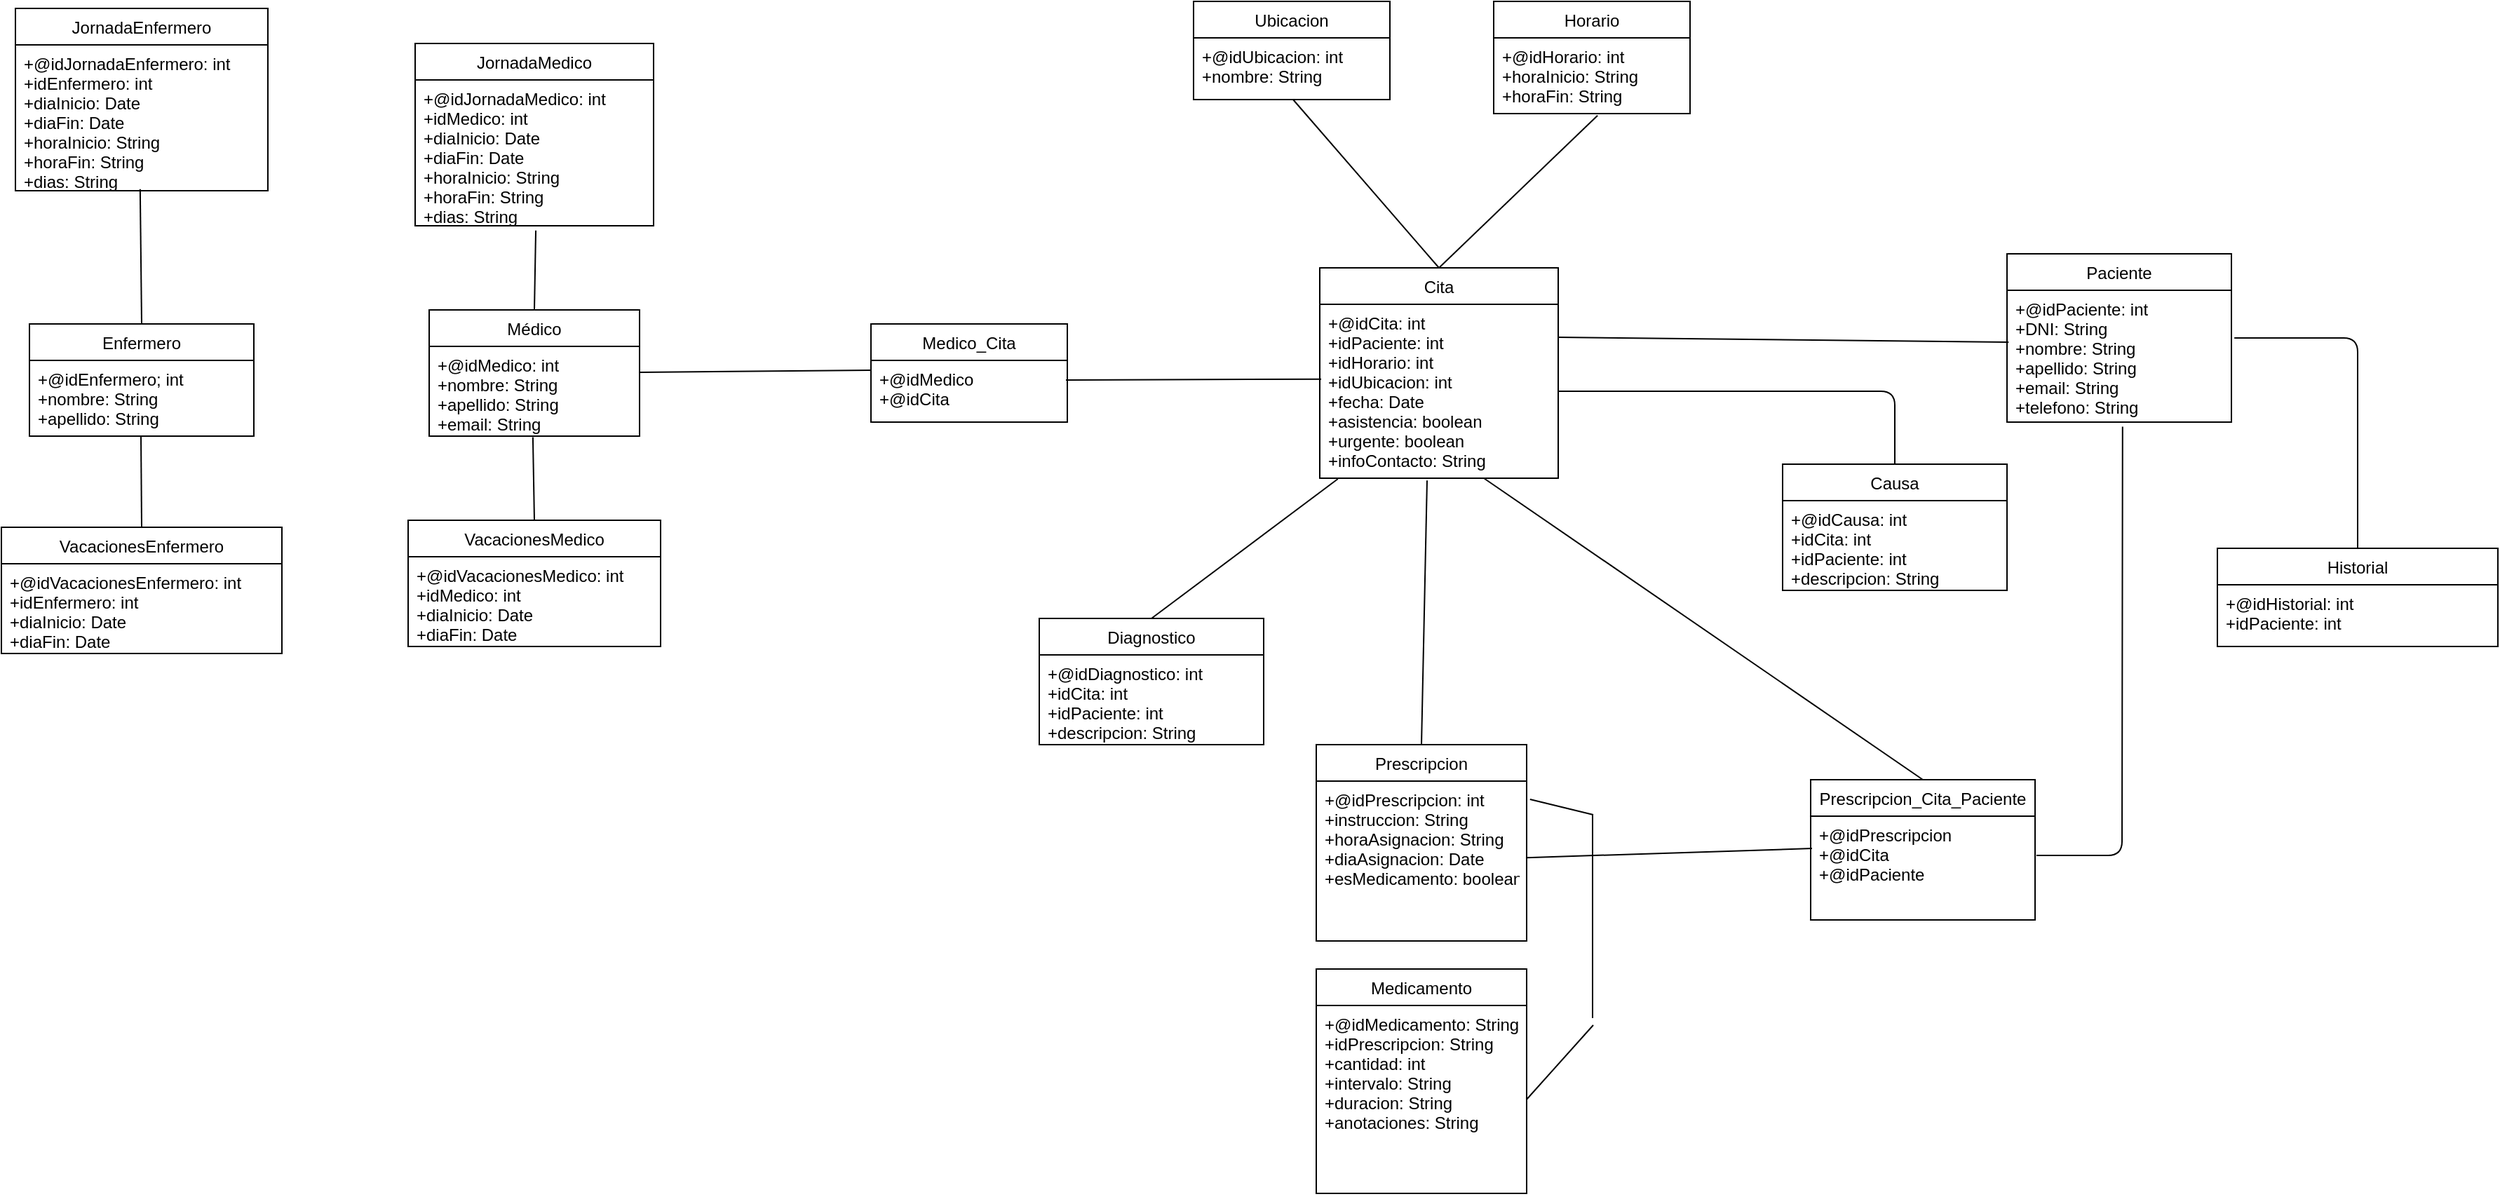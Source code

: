 <mxfile version="13.8.0" type="google"><diagram id="C5RBs43oDa-KdzZeNtuy" name="Page-1"><mxGraphModel dx="2500" dy="2065" grid="1" gridSize="10" guides="1" tooltips="1" connect="1" arrows="1" fold="1" page="1" pageScale="1" pageWidth="827" pageHeight="1169" math="0" shadow="0"><root><mxCell id="WIyWlLk6GJQsqaUBKTNV-0"/><mxCell id="WIyWlLk6GJQsqaUBKTNV-1" parent="WIyWlLk6GJQsqaUBKTNV-0"/><mxCell id="3wOsAH_iq0aw0lzvKRQ2-39" value="" style="endArrow=none;html=1;entryX=0.007;entryY=0.393;entryDx=0;entryDy=0;entryPerimeter=0;" parent="WIyWlLk6GJQsqaUBKTNV-1" target="3wOsAH_iq0aw0lzvKRQ2-5" edge="1"><mxGeometry width="50" height="50" relative="1" as="geometry"><mxPoint x="460" y="219.5" as="sourcePoint"/><mxPoint x="530" y="219.5" as="targetPoint"/></mxGeometry></mxCell><mxCell id="3wOsAH_iq0aw0lzvKRQ2-40" value="" style="endArrow=none;html=1;entryX=0.5;entryY=0;entryDx=0;entryDy=0;exitX=1.013;exitY=0.362;exitDx=0;exitDy=0;exitPerimeter=0;" parent="WIyWlLk6GJQsqaUBKTNV-1" source="3wOsAH_iq0aw0lzvKRQ2-5" target="3wOsAH_iq0aw0lzvKRQ2-25" edge="1"><mxGeometry width="50" height="50" relative="1" as="geometry"><mxPoint x="1030" y="210" as="sourcePoint"/><mxPoint x="750" y="100" as="targetPoint"/><Array as="points"><mxPoint x="1030" y="220"/></Array></mxGeometry></mxCell><mxCell id="3wOsAH_iq0aw0lzvKRQ2-49" value="" style="endArrow=none;html=1;exitX=1.016;exitY=0.114;exitDx=0;exitDy=0;exitPerimeter=0;" parent="WIyWlLk6GJQsqaUBKTNV-1" source="3wOsAH_iq0aw0lzvKRQ2-22" edge="1"><mxGeometry width="50" height="50" relative="1" as="geometry"><mxPoint x="434.5" y="544.5" as="sourcePoint"/><mxPoint x="485" y="560" as="targetPoint"/></mxGeometry></mxCell><mxCell id="3wOsAH_iq0aw0lzvKRQ2-50" value="" style="endArrow=none;html=1;" parent="WIyWlLk6GJQsqaUBKTNV-1" edge="1"><mxGeometry width="50" height="50" relative="1" as="geometry"><mxPoint x="484.5" y="705" as="sourcePoint"/><mxPoint x="484.5" y="560" as="targetPoint"/></mxGeometry></mxCell><mxCell id="3wOsAH_iq0aw0lzvKRQ2-51" value="" style="endArrow=none;html=1;exitX=1;exitY=0.5;exitDx=0;exitDy=0;" parent="WIyWlLk6GJQsqaUBKTNV-1" source="3wOsAH_iq0aw0lzvKRQ2-30" edge="1"><mxGeometry width="50" height="50" relative="1" as="geometry"><mxPoint x="434.5" y="690" as="sourcePoint"/><mxPoint x="485" y="710" as="targetPoint"/></mxGeometry></mxCell><mxCell id="3wOsAH_iq0aw0lzvKRQ2-52" value="" style="endArrow=none;html=1;exitX=0.5;exitY=0;exitDx=0;exitDy=0;entryX=0.45;entryY=1.013;entryDx=0;entryDy=0;entryPerimeter=0;" parent="WIyWlLk6GJQsqaUBKTNV-1" source="3wOsAH_iq0aw0lzvKRQ2-21" target="3wOsAH_iq0aw0lzvKRQ2-9" edge="1"><mxGeometry width="50" height="50" relative="1" as="geometry"><mxPoint x="754" y="330" as="sourcePoint"/><mxPoint x="754" y="270" as="targetPoint"/></mxGeometry></mxCell><mxCell id="aL2Meq8TaFpPGnKe9jHd-9" value="" style="endArrow=none;html=1;" parent="WIyWlLk6GJQsqaUBKTNV-1" edge="1"><mxGeometry width="50" height="50" relative="1" as="geometry"><mxPoint x="-550" y="355" as="sourcePoint"/><mxPoint x="-550.5" y="290" as="targetPoint"/></mxGeometry></mxCell><mxCell id="aL2Meq8TaFpPGnKe9jHd-10" value="" style="endArrow=none;html=1;exitX=0.5;exitY=0;exitDx=0;exitDy=0;entryX=0.493;entryY=1.012;entryDx=0;entryDy=0;entryPerimeter=0;" parent="WIyWlLk6GJQsqaUBKTNV-1" source="aL2Meq8TaFpPGnKe9jHd-0" target="3wOsAH_iq0aw0lzvKRQ2-1" edge="1"><mxGeometry width="50" height="50" relative="1" as="geometry"><mxPoint x="-270.5" y="350" as="sourcePoint"/><mxPoint x="-270" y="320" as="targetPoint"/></mxGeometry></mxCell><mxCell id="aL2Meq8TaFpPGnKe9jHd-11" value="" style="endArrow=none;html=1;exitX=0.5;exitY=0;exitDx=0;exitDy=0;entryX=0.506;entryY=1.032;entryDx=0;entryDy=0;entryPerimeter=0;" parent="WIyWlLk6GJQsqaUBKTNV-1" source="3wOsAH_iq0aw0lzvKRQ2-0" target="3wOsAH_iq0aw0lzvKRQ2-17" edge="1"><mxGeometry width="50" height="50" relative="1" as="geometry"><mxPoint x="-270.5" y="190" as="sourcePoint"/><mxPoint x="-268" y="160" as="targetPoint"/></mxGeometry></mxCell><mxCell id="aL2Meq8TaFpPGnKe9jHd-16" value="" style="endArrow=none;html=1;exitX=0.5;exitY=0;exitDx=0;exitDy=0;entryX=0.076;entryY=1.004;entryDx=0;entryDy=0;entryPerimeter=0;" parent="WIyWlLk6GJQsqaUBKTNV-1" source="aL2Meq8TaFpPGnKe9jHd-12" target="3wOsAH_iq0aw0lzvKRQ2-9" edge="1"><mxGeometry width="50" height="50" relative="1" as="geometry"><mxPoint x="330" y="370" as="sourcePoint"/><mxPoint x="380" y="320" as="targetPoint"/><Array as="points"/></mxGeometry></mxCell><mxCell id="WtfZvFmU4eDFz0hqFm3u-0" value="" style="endArrow=none;html=1;entryX=0.494;entryY=0.989;entryDx=0;entryDy=0;entryPerimeter=0;" parent="WIyWlLk6GJQsqaUBKTNV-1" target="aL2Meq8TaFpPGnKe9jHd-5" edge="1"><mxGeometry width="50" height="50" relative="1" as="geometry"><mxPoint x="-550" y="210" as="sourcePoint"/><mxPoint x="-548" y="125" as="targetPoint"/></mxGeometry></mxCell><mxCell id="3wOsAH_iq0aw0lzvKRQ2-0" value="Médico" style="swimlane;fontStyle=0;childLayout=stackLayout;horizontal=1;startSize=26;fillColor=none;horizontalStack=0;resizeParent=1;resizeParentMax=0;resizeLast=0;collapsible=1;marginBottom=0;" parent="WIyWlLk6GJQsqaUBKTNV-1" vertex="1"><mxGeometry x="-345" y="200" width="150" height="90" as="geometry"/></mxCell><mxCell id="3wOsAH_iq0aw0lzvKRQ2-1" value="+@idMedico: int&#10;+nombre: String&#10;+apellido: String&#10;+email: String" style="text;strokeColor=none;fillColor=none;align=left;verticalAlign=top;spacingLeft=4;spacingRight=4;overflow=hidden;rotatable=0;points=[[0,0.5],[1,0.5]];portConstraint=eastwest;" parent="3wOsAH_iq0aw0lzvKRQ2-0" vertex="1"><mxGeometry y="26" width="150" height="64" as="geometry"/></mxCell><mxCell id="3wOsAH_iq0aw0lzvKRQ2-16" value="JornadaMedico" style="swimlane;fontStyle=0;childLayout=stackLayout;horizontal=1;startSize=26;fillColor=none;horizontalStack=0;resizeParent=1;resizeParentMax=0;resizeLast=0;collapsible=1;marginBottom=0;" parent="WIyWlLk6GJQsqaUBKTNV-1" vertex="1"><mxGeometry x="-355" y="10" width="170" height="130" as="geometry"/></mxCell><mxCell id="3wOsAH_iq0aw0lzvKRQ2-17" value="+@idJornadaMedico: int&#10;+idMedico: int&#10;+diaInicio: Date&#10;+diaFin: Date&#10;+horaInicio: String&#10;+horaFin: String&#10;+dias: String" style="text;strokeColor=none;fillColor=none;align=left;verticalAlign=top;spacingLeft=4;spacingRight=4;overflow=hidden;rotatable=0;points=[[0,0.5],[1,0.5]];portConstraint=eastwest;" parent="3wOsAH_iq0aw0lzvKRQ2-16" vertex="1"><mxGeometry y="26" width="170" height="104" as="geometry"/></mxCell><mxCell id="aL2Meq8TaFpPGnKe9jHd-0" value="VacacionesMedico" style="swimlane;fontStyle=0;childLayout=stackLayout;horizontal=1;startSize=26;fillColor=none;horizontalStack=0;resizeParent=1;resizeParentMax=0;resizeLast=0;collapsible=1;marginBottom=0;" parent="WIyWlLk6GJQsqaUBKTNV-1" vertex="1"><mxGeometry x="-360" y="350" width="180" height="90" as="geometry"/></mxCell><mxCell id="aL2Meq8TaFpPGnKe9jHd-1" value="+@idVacacionesMedico: int&#10;+idMedico: int&#10;+diaInicio: Date&#10;+diaFin: Date" style="text;strokeColor=none;fillColor=none;align=left;verticalAlign=top;spacingLeft=4;spacingRight=4;overflow=hidden;rotatable=0;points=[[0,0.5],[1,0.5]];portConstraint=eastwest;" parent="aL2Meq8TaFpPGnKe9jHd-0" vertex="1"><mxGeometry y="26" width="180" height="64" as="geometry"/></mxCell><mxCell id="3wOsAH_iq0aw0lzvKRQ2-44" value="Enfermero" style="swimlane;fontStyle=0;childLayout=stackLayout;horizontal=1;startSize=26;fillColor=none;horizontalStack=0;resizeParent=1;resizeParentMax=0;resizeLast=0;collapsible=1;marginBottom=0;" parent="WIyWlLk6GJQsqaUBKTNV-1" vertex="1"><mxGeometry x="-630" y="210" width="160" height="80" as="geometry"/></mxCell><mxCell id="3wOsAH_iq0aw0lzvKRQ2-45" value="+@idEnfermero; int&#10;+nombre: String&#10;+apellido: String" style="text;strokeColor=none;fillColor=none;align=left;verticalAlign=top;spacingLeft=4;spacingRight=4;overflow=hidden;rotatable=0;points=[[0,0.5],[1,0.5]];portConstraint=eastwest;" parent="3wOsAH_iq0aw0lzvKRQ2-44" vertex="1"><mxGeometry y="26" width="160" height="54" as="geometry"/></mxCell><mxCell id="aL2Meq8TaFpPGnKe9jHd-4" value="JornadaEnfermero" style="swimlane;fontStyle=0;childLayout=stackLayout;horizontal=1;startSize=26;fillColor=none;horizontalStack=0;resizeParent=1;resizeParentMax=0;resizeLast=0;collapsible=1;marginBottom=0;" parent="WIyWlLk6GJQsqaUBKTNV-1" vertex="1"><mxGeometry x="-640" y="-15" width="180" height="130" as="geometry"/></mxCell><mxCell id="aL2Meq8TaFpPGnKe9jHd-5" value="+@idJornadaEnfermero: int&#10;+idEnfermero: int&#10;+diaInicio: Date&#10;+diaFin: Date&#10;+horaInicio: String&#10;+horaFin: String&#10;+dias: String" style="text;strokeColor=none;fillColor=none;align=left;verticalAlign=top;spacingLeft=4;spacingRight=4;overflow=hidden;rotatable=0;points=[[0,0.5],[1,0.5]];portConstraint=eastwest;" parent="aL2Meq8TaFpPGnKe9jHd-4" vertex="1"><mxGeometry y="26" width="180" height="104" as="geometry"/></mxCell><mxCell id="aL2Meq8TaFpPGnKe9jHd-6" value="VacacionesEnfermero" style="swimlane;fontStyle=0;childLayout=stackLayout;horizontal=1;startSize=26;fillColor=none;horizontalStack=0;resizeParent=1;resizeParentMax=0;resizeLast=0;collapsible=1;marginBottom=0;" parent="WIyWlLk6GJQsqaUBKTNV-1" vertex="1"><mxGeometry x="-650" y="355" width="200" height="90" as="geometry"/></mxCell><mxCell id="aL2Meq8TaFpPGnKe9jHd-7" value="+@idVacacionesEnfermero: int&#10;+idEnfermero: int&#10;+diaInicio: Date&#10;+diaFin: Date" style="text;strokeColor=none;fillColor=none;align=left;verticalAlign=top;spacingLeft=4;spacingRight=4;overflow=hidden;rotatable=0;points=[[0,0.5],[1,0.5]];portConstraint=eastwest;" parent="aL2Meq8TaFpPGnKe9jHd-6" vertex="1"><mxGeometry y="26" width="200" height="64" as="geometry"/></mxCell><mxCell id="brtLgZSoVgOQlLyy4Tk0-4" value="" style="endArrow=none;html=1;entryX=0;entryY=0.159;entryDx=0;entryDy=0;entryPerimeter=0;" parent="WIyWlLk6GJQsqaUBKTNV-1" target="brtLgZSoVgOQlLyy4Tk0-1" edge="1"><mxGeometry width="50" height="50" relative="1" as="geometry"><mxPoint x="-195" y="244.5" as="sourcePoint"/><mxPoint x="-115" y="244.5" as="targetPoint"/></mxGeometry></mxCell><mxCell id="brtLgZSoVgOQlLyy4Tk0-5" value="" style="endArrow=none;html=1;entryX=0.006;entryY=0.43;entryDx=0;entryDy=0;entryPerimeter=0;exitX=0.993;exitY=0.318;exitDx=0;exitDy=0;exitPerimeter=0;" parent="WIyWlLk6GJQsqaUBKTNV-1" source="brtLgZSoVgOQlLyy4Tk0-1" target="3wOsAH_iq0aw0lzvKRQ2-9" edge="1"><mxGeometry width="50" height="50" relative="1" as="geometry"><mxPoint x="110" y="244.5" as="sourcePoint"/><mxPoint x="190" y="244.5" as="targetPoint"/></mxGeometry></mxCell><mxCell id="brtLgZSoVgOQlLyy4Tk0-15" value="" style="endArrow=none;html=1;entryX=0.5;entryY=0;entryDx=0;entryDy=0;exitX=0.529;exitY=1.025;exitDx=0;exitDy=0;exitPerimeter=0;" parent="WIyWlLk6GJQsqaUBKTNV-1" source="brtLgZSoVgOQlLyy4Tk0-12" target="3wOsAH_iq0aw0lzvKRQ2-8" edge="1"><mxGeometry width="50" height="50" relative="1" as="geometry"><mxPoint x="379.41" y="80" as="sourcePoint"/><mxPoint x="379.41" y="130" as="targetPoint"/></mxGeometry></mxCell><mxCell id="brtLgZSoVgOQlLyy4Tk0-16" value="Ubicacion" style="swimlane;fontStyle=0;childLayout=stackLayout;horizontal=1;startSize=26;fillColor=none;horizontalStack=0;resizeParent=1;resizeParentMax=0;resizeLast=0;collapsible=1;marginBottom=0;" parent="WIyWlLk6GJQsqaUBKTNV-1" vertex="1"><mxGeometry x="200" y="-20" width="140" height="70" as="geometry"/></mxCell><mxCell id="brtLgZSoVgOQlLyy4Tk0-17" value="+@idUbicacion: int&#10;+nombre: String" style="text;strokeColor=none;fillColor=none;align=left;verticalAlign=top;spacingLeft=4;spacingRight=4;overflow=hidden;rotatable=0;points=[[0,0.5],[1,0.5]];portConstraint=eastwest;" parent="brtLgZSoVgOQlLyy4Tk0-16" vertex="1"><mxGeometry y="26" width="140" height="44" as="geometry"/></mxCell><mxCell id="brtLgZSoVgOQlLyy4Tk0-20" value="" style="endArrow=none;html=1;exitX=0.5;exitY=0;exitDx=0;exitDy=0;entryX=0.507;entryY=1;entryDx=0;entryDy=0;entryPerimeter=0;" parent="WIyWlLk6GJQsqaUBKTNV-1" source="3wOsAH_iq0aw0lzvKRQ2-8" edge="1" target="brtLgZSoVgOQlLyy4Tk0-17"><mxGeometry width="50" height="50" relative="1" as="geometry"><mxPoint x="320" y="130" as="sourcePoint"/><mxPoint x="320" y="50" as="targetPoint"/></mxGeometry></mxCell><mxCell id="3wOsAH_iq0aw0lzvKRQ2-8" value="Cita" style="swimlane;fontStyle=0;childLayout=stackLayout;horizontal=1;startSize=26;fillColor=none;horizontalStack=0;resizeParent=1;resizeParentMax=0;resizeLast=0;collapsible=1;marginBottom=0;" parent="WIyWlLk6GJQsqaUBKTNV-1" vertex="1"><mxGeometry x="290" y="170" width="170" height="150" as="geometry"/></mxCell><mxCell id="3wOsAH_iq0aw0lzvKRQ2-9" value="+@idCita: int&#10;+idPaciente: int&#10;+idHorario: int&#10;+idUbicacion: int&#10;+fecha: Date&#10;+asistencia: boolean&#10;+urgente: boolean&#10;+infoContacto: String" style="text;strokeColor=none;fillColor=none;align=left;verticalAlign=top;spacingLeft=4;spacingRight=4;overflow=hidden;rotatable=0;points=[[0,0.5],[1,0.5]];portConstraint=eastwest;" parent="3wOsAH_iq0aw0lzvKRQ2-8" vertex="1"><mxGeometry y="26" width="170" height="124" as="geometry"/></mxCell><mxCell id="3wOsAH_iq0aw0lzvKRQ2-21" value="Prescripcion" style="swimlane;fontStyle=0;childLayout=stackLayout;horizontal=1;startSize=26;fillColor=none;horizontalStack=0;resizeParent=1;resizeParentMax=0;resizeLast=0;collapsible=1;marginBottom=0;" parent="WIyWlLk6GJQsqaUBKTNV-1" vertex="1"><mxGeometry x="287.5" y="510" width="150" height="140" as="geometry"/></mxCell><mxCell id="3wOsAH_iq0aw0lzvKRQ2-22" value="+@idPrescripcion: int&#10;+instruccion: String&#10;+horaAsignacion: String&#10;+diaAsignacion: Date&#10;+esMedicamento: boolean&#10;" style="text;strokeColor=none;fillColor=none;align=left;verticalAlign=top;spacingLeft=4;spacingRight=4;overflow=hidden;rotatable=0;points=[[0,0.5],[1,0.5]];portConstraint=eastwest;" parent="3wOsAH_iq0aw0lzvKRQ2-21" vertex="1"><mxGeometry y="26" width="150" height="114" as="geometry"/></mxCell><mxCell id="3wOsAH_iq0aw0lzvKRQ2-4" value="Paciente" style="swimlane;fontStyle=0;childLayout=stackLayout;horizontal=1;startSize=26;fillColor=none;horizontalStack=0;resizeParent=1;resizeParentMax=0;resizeLast=0;collapsible=1;marginBottom=0;" parent="WIyWlLk6GJQsqaUBKTNV-1" vertex="1"><mxGeometry x="780" y="160" width="160" height="120" as="geometry"/></mxCell><mxCell id="3wOsAH_iq0aw0lzvKRQ2-5" value="+@idPaciente: int&#10;+DNI: String&#10;+nombre: String&#10;+apellido: String&#10;+email: String&#10;+telefono: String" style="text;strokeColor=none;fillColor=none;align=left;verticalAlign=top;spacingLeft=4;spacingRight=4;overflow=hidden;rotatable=0;points=[[0,0.5],[1,0.5]];portConstraint=eastwest;" parent="3wOsAH_iq0aw0lzvKRQ2-4" vertex="1"><mxGeometry y="26" width="160" height="94" as="geometry"/></mxCell><mxCell id="brtLgZSoVgOQlLyy4Tk0-0" value="Medico_Cita" style="swimlane;fontStyle=0;childLayout=stackLayout;horizontal=1;startSize=26;fillColor=none;horizontalStack=0;resizeParent=1;resizeParentMax=0;resizeLast=0;collapsible=1;marginBottom=0;" parent="WIyWlLk6GJQsqaUBKTNV-1" vertex="1"><mxGeometry x="-30" y="210" width="140" height="70" as="geometry"/></mxCell><mxCell id="brtLgZSoVgOQlLyy4Tk0-1" value="+@idMedico&#10;+@idCita" style="text;strokeColor=none;fillColor=none;align=left;verticalAlign=top;spacingLeft=4;spacingRight=4;overflow=hidden;rotatable=0;points=[[0,0.5],[1,0.5]];portConstraint=eastwest;" parent="brtLgZSoVgOQlLyy4Tk0-0" vertex="1"><mxGeometry y="26" width="140" height="44" as="geometry"/></mxCell><mxCell id="aL2Meq8TaFpPGnKe9jHd-12" value="Diagnostico" style="swimlane;fontStyle=0;childLayout=stackLayout;horizontal=1;startSize=26;fillColor=none;horizontalStack=0;resizeParent=1;resizeParentMax=0;resizeLast=0;collapsible=1;marginBottom=0;" parent="WIyWlLk6GJQsqaUBKTNV-1" vertex="1"><mxGeometry x="90" y="420" width="160" height="90" as="geometry"/></mxCell><mxCell id="aL2Meq8TaFpPGnKe9jHd-13" value="+@idDiagnostico: int&#10;+idCita: int&#10;+idPaciente: int&#10;+descripcion: String" style="text;strokeColor=none;fillColor=none;align=left;verticalAlign=top;spacingLeft=4;spacingRight=4;overflow=hidden;rotatable=0;points=[[0,0.5],[1,0.5]];portConstraint=eastwest;" parent="aL2Meq8TaFpPGnKe9jHd-12" vertex="1"><mxGeometry y="26" width="160" height="64" as="geometry"/></mxCell><mxCell id="3wOsAH_iq0aw0lzvKRQ2-29" value="Medicamento" style="swimlane;fontStyle=0;childLayout=stackLayout;horizontal=1;startSize=26;fillColor=none;horizontalStack=0;resizeParent=1;resizeParentMax=0;resizeLast=0;collapsible=1;marginBottom=0;" parent="WIyWlLk6GJQsqaUBKTNV-1" vertex="1"><mxGeometry x="287.5" y="670" width="150" height="160" as="geometry"/></mxCell><mxCell id="3wOsAH_iq0aw0lzvKRQ2-30" value="+@idMedicamento: String&#10;+idPrescripcion: String&#10;+cantidad: int&#10;+intervalo: String&#10;+duracion: String&#10;+anotaciones: String&#10;" style="text;strokeColor=none;fillColor=none;align=left;verticalAlign=top;spacingLeft=4;spacingRight=4;overflow=hidden;rotatable=0;points=[[0,0.5],[1,0.5]];portConstraint=eastwest;" parent="3wOsAH_iq0aw0lzvKRQ2-29" vertex="1"><mxGeometry y="26" width="150" height="134" as="geometry"/></mxCell><mxCell id="3wOsAH_iq0aw0lzvKRQ2-25" value="Historial" style="swimlane;fontStyle=0;childLayout=stackLayout;horizontal=1;startSize=26;fillColor=none;horizontalStack=0;resizeParent=1;resizeParentMax=0;resizeLast=0;collapsible=1;marginBottom=0;" parent="WIyWlLk6GJQsqaUBKTNV-1" vertex="1"><mxGeometry x="930" y="370" width="200" height="70" as="geometry"/></mxCell><mxCell id="3wOsAH_iq0aw0lzvKRQ2-26" value="+@idHistorial: int&#10;+idPaciente: int&#10;" style="text;strokeColor=none;fillColor=none;align=left;verticalAlign=top;spacingLeft=4;spacingRight=4;overflow=hidden;rotatable=0;points=[[0,0.5],[1,0.5]];portConstraint=eastwest;" parent="3wOsAH_iq0aw0lzvKRQ2-25" vertex="1"><mxGeometry y="26" width="200" height="44" as="geometry"/></mxCell><mxCell id="0YiSJWPbRTJiQ_5nI4mh-8" value="" style="endArrow=none;html=1;strokeColor=#000000;entryX=0.006;entryY=0.311;entryDx=0;entryDy=0;entryPerimeter=0;" edge="1" parent="WIyWlLk6GJQsqaUBKTNV-1" source="3wOsAH_iq0aw0lzvKRQ2-22" target="0YiSJWPbRTJiQ_5nI4mh-2"><mxGeometry width="50" height="50" relative="1" as="geometry"><mxPoint x="460" y="490" as="sourcePoint"/><mxPoint x="510" y="440" as="targetPoint"/></mxGeometry></mxCell><mxCell id="0YiSJWPbRTJiQ_5nI4mh-1" value="Prescripcion_Cita_Paciente" style="swimlane;fontStyle=0;childLayout=stackLayout;horizontal=1;startSize=26;fillColor=none;horizontalStack=0;resizeParent=1;resizeParentMax=0;resizeLast=0;collapsible=1;marginBottom=0;" vertex="1" parent="WIyWlLk6GJQsqaUBKTNV-1"><mxGeometry x="640" y="535" width="160" height="100" as="geometry"/></mxCell><mxCell id="0YiSJWPbRTJiQ_5nI4mh-2" value="+@idPrescripcion&#10;+@idCita&#10;+@idPaciente" style="text;strokeColor=none;fillColor=none;align=left;verticalAlign=top;spacingLeft=4;spacingRight=4;overflow=hidden;rotatable=0;points=[[0,0.5],[1,0.5]];portConstraint=eastwest;" vertex="1" parent="0YiSJWPbRTJiQ_5nI4mh-1"><mxGeometry y="26" width="160" height="74" as="geometry"/></mxCell><mxCell id="0YiSJWPbRTJiQ_5nI4mh-9" value="" style="endArrow=none;html=1;strokeColor=#000000;entryX=0.515;entryY=1.034;entryDx=0;entryDy=0;entryPerimeter=0;exitX=1.006;exitY=0.378;exitDx=0;exitDy=0;exitPerimeter=0;" edge="1" parent="WIyWlLk6GJQsqaUBKTNV-1" source="0YiSJWPbRTJiQ_5nI4mh-2" target="3wOsAH_iq0aw0lzvKRQ2-5"><mxGeometry width="50" height="50" relative="1" as="geometry"><mxPoint x="990" y="570" as="sourcePoint"/><mxPoint x="1020" y="480" as="targetPoint"/><Array as="points"><mxPoint x="862" y="589"/></Array></mxGeometry></mxCell><mxCell id="3wOsAH_iq0aw0lzvKRQ2-53" value="Causa" style="swimlane;fontStyle=0;childLayout=stackLayout;horizontal=1;startSize=26;fillColor=none;horizontalStack=0;resizeParent=1;resizeParentMax=0;resizeLast=0;collapsible=1;marginBottom=0;" parent="WIyWlLk6GJQsqaUBKTNV-1" vertex="1"><mxGeometry x="620" y="310" width="160" height="90" as="geometry"/></mxCell><mxCell id="3wOsAH_iq0aw0lzvKRQ2-54" value="+@idCausa: int&#10;+idCita: int&#10;+idPaciente: int&#10;+descripcion: String" style="text;strokeColor=none;fillColor=none;align=left;verticalAlign=top;spacingLeft=4;spacingRight=4;overflow=hidden;rotatable=0;points=[[0,0.5],[1,0.5]];portConstraint=eastwest;" parent="3wOsAH_iq0aw0lzvKRQ2-53" vertex="1"><mxGeometry y="26" width="160" height="64" as="geometry"/></mxCell><mxCell id="0YiSJWPbRTJiQ_5nI4mh-10" value="" style="endArrow=none;html=1;strokeColor=#000000;entryX=0.688;entryY=1;entryDx=0;entryDy=0;entryPerimeter=0;exitX=0.5;exitY=0;exitDx=0;exitDy=0;" edge="1" parent="WIyWlLk6GJQsqaUBKTNV-1" source="0YiSJWPbRTJiQ_5nI4mh-1" target="3wOsAH_iq0aw0lzvKRQ2-9"><mxGeometry width="50" height="50" relative="1" as="geometry"><mxPoint x="407" y="450" as="sourcePoint"/><mxPoint x="510" y="440" as="targetPoint"/></mxGeometry></mxCell><mxCell id="0YiSJWPbRTJiQ_5nI4mh-12" value="" style="endArrow=none;html=1;strokeColor=#000000;entryX=1;entryY=0.5;entryDx=0;entryDy=0;exitX=0.5;exitY=0;exitDx=0;exitDy=0;" edge="1" parent="WIyWlLk6GJQsqaUBKTNV-1" source="3wOsAH_iq0aw0lzvKRQ2-53" target="3wOsAH_iq0aw0lzvKRQ2-9"><mxGeometry width="50" height="50" relative="1" as="geometry"><mxPoint x="460" y="390" as="sourcePoint"/><mxPoint x="510" y="340" as="targetPoint"/><Array as="points"><mxPoint x="700" y="258"/></Array></mxGeometry></mxCell><mxCell id="brtLgZSoVgOQlLyy4Tk0-11" value="Horario" style="swimlane;fontStyle=0;childLayout=stackLayout;horizontal=1;startSize=26;fillColor=none;horizontalStack=0;resizeParent=1;resizeParentMax=0;resizeLast=0;collapsible=1;marginBottom=0;" parent="WIyWlLk6GJQsqaUBKTNV-1" vertex="1"><mxGeometry x="414" y="-20" width="140" height="80" as="geometry"/></mxCell><mxCell id="brtLgZSoVgOQlLyy4Tk0-12" value="+@idHorario: int&#10;+horaInicio: String&#10;+horaFin: String" style="text;strokeColor=none;fillColor=none;align=left;verticalAlign=top;spacingLeft=4;spacingRight=4;overflow=hidden;rotatable=0;points=[[0,0.5],[1,0.5]];portConstraint=eastwest;" parent="brtLgZSoVgOQlLyy4Tk0-11" vertex="1"><mxGeometry y="26" width="140" height="54" as="geometry"/></mxCell></root></mxGraphModel></diagram></mxfile>